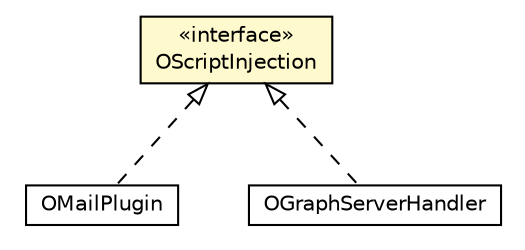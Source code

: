 #!/usr/local/bin/dot
#
# Class diagram 
# Generated by UMLGraph version R5_6-24-gf6e263 (http://www.umlgraph.org/)
#

digraph G {
	edge [fontname="Helvetica",fontsize=10,labelfontname="Helvetica",labelfontsize=10];
	node [fontname="Helvetica",fontsize=10,shape=plaintext];
	nodesep=0.25;
	ranksep=0.5;
	// com.orientechnologies.orient.core.command.script.OScriptInjection
	c3595412 [label=<<table title="com.orientechnologies.orient.core.command.script.OScriptInjection" border="0" cellborder="1" cellspacing="0" cellpadding="2" port="p" bgcolor="lemonChiffon" href="./OScriptInjection.html">
		<tr><td><table border="0" cellspacing="0" cellpadding="1">
<tr><td align="center" balign="center"> &#171;interface&#187; </td></tr>
<tr><td align="center" balign="center"> OScriptInjection </td></tr>
		</table></td></tr>
		</table>>, URL="./OScriptInjection.html", fontname="Helvetica", fontcolor="black", fontsize=10.0];
	// com.orientechnologies.orient.server.plugin.mail.OMailPlugin
	c3596499 [label=<<table title="com.orientechnologies.orient.server.plugin.mail.OMailPlugin" border="0" cellborder="1" cellspacing="0" cellpadding="2" port="p" href="../../../server/plugin/mail/OMailPlugin.html">
		<tr><td><table border="0" cellspacing="0" cellpadding="1">
<tr><td align="center" balign="center"> OMailPlugin </td></tr>
		</table></td></tr>
		</table>>, URL="../../../server/plugin/mail/OMailPlugin.html", fontname="Helvetica", fontcolor="black", fontsize=10.0];
	// com.orientechnologies.orient.graph.handler.OGraphServerHandler
	c3596721 [label=<<table title="com.orientechnologies.orient.graph.handler.OGraphServerHandler" border="0" cellborder="1" cellspacing="0" cellpadding="2" port="p" href="../../../graph/handler/OGraphServerHandler.html">
		<tr><td><table border="0" cellspacing="0" cellpadding="1">
<tr><td align="center" balign="center"> OGraphServerHandler </td></tr>
		</table></td></tr>
		</table>>, URL="../../../graph/handler/OGraphServerHandler.html", fontname="Helvetica", fontcolor="black", fontsize=10.0];
	//com.orientechnologies.orient.server.plugin.mail.OMailPlugin implements com.orientechnologies.orient.core.command.script.OScriptInjection
	c3595412:p -> c3596499:p [dir=back,arrowtail=empty,style=dashed];
	//com.orientechnologies.orient.graph.handler.OGraphServerHandler implements com.orientechnologies.orient.core.command.script.OScriptInjection
	c3595412:p -> c3596721:p [dir=back,arrowtail=empty,style=dashed];
}

